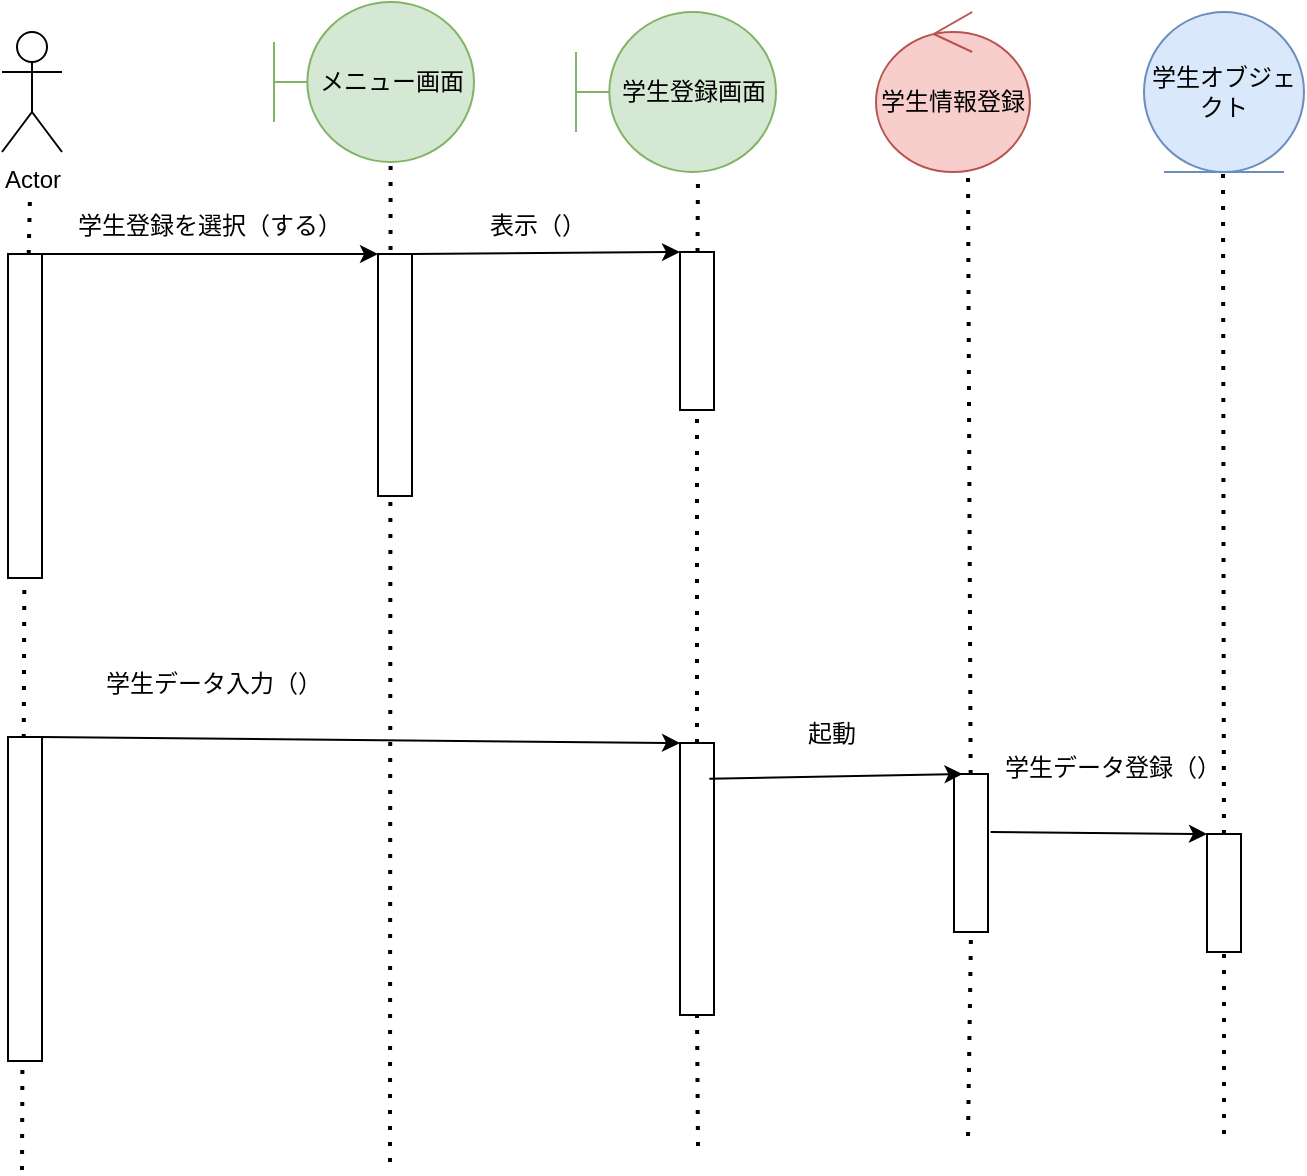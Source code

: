 <mxfile version="28.1.2">
  <diagram id="-HaWD-yV29sZ_Kb4N8Im" name="ページ1">
    <mxGraphModel dx="786" dy="516" grid="0" gridSize="10" guides="1" tooltips="1" connect="1" arrows="1" fold="1" page="1" pageScale="1" pageWidth="827" pageHeight="1169" math="0" shadow="0">
      <root>
        <mxCell id="0" />
        <mxCell id="1" parent="0" />
        <mxCell id="O7e_v-wIYK2P1H9KMyQ7-1" value="メニュー画面" style="shape=umlBoundary;whiteSpace=wrap;html=1;fillColor=#d5e8d4;strokeColor=#82b366;" vertex="1" parent="1">
          <mxGeometry x="191" y="369" width="100" height="80" as="geometry" />
        </mxCell>
        <mxCell id="O7e_v-wIYK2P1H9KMyQ7-2" value="学生登録画面" style="shape=umlBoundary;whiteSpace=wrap;html=1;fillColor=#d5e8d4;strokeColor=#82b366;" vertex="1" parent="1">
          <mxGeometry x="342" y="374" width="100" height="80" as="geometry" />
        </mxCell>
        <mxCell id="O7e_v-wIYK2P1H9KMyQ7-3" value="学生情報登録" style="ellipse;shape=umlControl;whiteSpace=wrap;html=1;fillColor=#f8cecc;strokeColor=#b85450;" vertex="1" parent="1">
          <mxGeometry x="492" y="374" width="77" height="80" as="geometry" />
        </mxCell>
        <mxCell id="O7e_v-wIYK2P1H9KMyQ7-4" value="学生オブジェクト" style="ellipse;shape=umlEntity;whiteSpace=wrap;html=1;fillColor=#dae8fc;strokeColor=#6c8ebf;" vertex="1" parent="1">
          <mxGeometry x="626" y="374" width="80" height="80" as="geometry" />
        </mxCell>
        <mxCell id="O7e_v-wIYK2P1H9KMyQ7-5" value="Actor" style="shape=umlActor;verticalLabelPosition=bottom;verticalAlign=top;html=1;" vertex="1" parent="1">
          <mxGeometry x="55" y="384" width="30" height="60" as="geometry" />
        </mxCell>
        <mxCell id="O7e_v-wIYK2P1H9KMyQ7-7" value="" style="endArrow=none;dashed=1;html=1;dashPattern=1 3;strokeWidth=2;rounded=0;entryX=0.603;entryY=0.987;entryDx=0;entryDy=0;entryPerimeter=0;" edge="1" parent="1" source="O7e_v-wIYK2P1H9KMyQ7-19">
          <mxGeometry width="50" height="50" relative="1" as="geometry">
            <mxPoint x="403" y="689" as="sourcePoint" />
            <mxPoint x="403" y="454" as="targetPoint" />
          </mxGeometry>
        </mxCell>
        <mxCell id="O7e_v-wIYK2P1H9KMyQ7-8" value="" style="endArrow=none;dashed=1;html=1;dashPattern=1 3;strokeWidth=2;rounded=0;entryX=0.603;entryY=0.987;entryDx=0;entryDy=0;entryPerimeter=0;" edge="1" parent="1" source="O7e_v-wIYK2P1H9KMyQ7-28">
          <mxGeometry width="50" height="50" relative="1" as="geometry">
            <mxPoint x="538" y="936" as="sourcePoint" />
            <mxPoint x="538" y="454" as="targetPoint" />
          </mxGeometry>
        </mxCell>
        <mxCell id="O7e_v-wIYK2P1H9KMyQ7-9" value="" style="endArrow=none;dashed=1;html=1;dashPattern=1 3;strokeWidth=2;rounded=0;entryX=0.603;entryY=0.987;entryDx=0;entryDy=0;entryPerimeter=0;" edge="1" parent="1" source="O7e_v-wIYK2P1H9KMyQ7-30">
          <mxGeometry width="50" height="50" relative="1" as="geometry">
            <mxPoint x="662" y="938" as="sourcePoint" />
            <mxPoint x="665.5" y="454" as="targetPoint" />
          </mxGeometry>
        </mxCell>
        <mxCell id="O7e_v-wIYK2P1H9KMyQ7-10" value="" style="endArrow=none;dashed=1;html=1;dashPattern=1 3;strokeWidth=2;rounded=0;" edge="1" parent="1" source="O7e_v-wIYK2P1H9KMyQ7-11">
          <mxGeometry width="50" height="50" relative="1" as="geometry">
            <mxPoint x="65" y="745" as="sourcePoint" />
            <mxPoint x="69" y="466" as="targetPoint" />
          </mxGeometry>
        </mxCell>
        <mxCell id="O7e_v-wIYK2P1H9KMyQ7-12" value="" style="endArrow=none;dashed=1;html=1;dashPattern=1 3;strokeWidth=2;rounded=0;" edge="1" parent="1" target="O7e_v-wIYK2P1H9KMyQ7-11">
          <mxGeometry width="50" height="50" relative="1" as="geometry">
            <mxPoint x="65" y="953" as="sourcePoint" />
            <mxPoint x="69" y="466" as="targetPoint" />
          </mxGeometry>
        </mxCell>
        <mxCell id="O7e_v-wIYK2P1H9KMyQ7-11" value="" style="rounded=0;whiteSpace=wrap;html=1;rotation=90;" vertex="1" parent="1">
          <mxGeometry x="-14.5" y="567.5" width="162" height="17" as="geometry" />
        </mxCell>
        <mxCell id="O7e_v-wIYK2P1H9KMyQ7-14" value="" style="endArrow=none;dashed=1;html=1;dashPattern=1 3;strokeWidth=2;rounded=0;entryX=0.583;entryY=0.996;entryDx=0;entryDy=0;entryPerimeter=0;" edge="1" parent="1" target="O7e_v-wIYK2P1H9KMyQ7-1">
          <mxGeometry width="50" height="50" relative="1" as="geometry">
            <mxPoint x="249" y="949" as="sourcePoint" />
            <mxPoint x="271.0" y="461.0" as="targetPoint" />
          </mxGeometry>
        </mxCell>
        <mxCell id="O7e_v-wIYK2P1H9KMyQ7-13" value="" style="rounded=0;whiteSpace=wrap;html=1;rotation=90;" vertex="1" parent="1">
          <mxGeometry x="191" y="547" width="121" height="17" as="geometry" />
        </mxCell>
        <mxCell id="O7e_v-wIYK2P1H9KMyQ7-16" value="" style="endArrow=classic;html=1;rounded=0;exitX=0;exitY=0;exitDx=0;exitDy=0;entryX=0;entryY=1;entryDx=0;entryDy=0;" edge="1" parent="1" source="O7e_v-wIYK2P1H9KMyQ7-11" target="O7e_v-wIYK2P1H9KMyQ7-13">
          <mxGeometry width="50" height="50" relative="1" as="geometry">
            <mxPoint x="380" y="581" as="sourcePoint" />
            <mxPoint x="236" y="515" as="targetPoint" />
          </mxGeometry>
        </mxCell>
        <mxCell id="O7e_v-wIYK2P1H9KMyQ7-17" value="学生登録を選択（する）" style="text;html=1;align=center;verticalAlign=middle;whiteSpace=wrap;rounded=0;" vertex="1" parent="1">
          <mxGeometry x="91" y="466" width="136" height="30" as="geometry" />
        </mxCell>
        <mxCell id="O7e_v-wIYK2P1H9KMyQ7-22" value="" style="endArrow=none;dashed=1;html=1;dashPattern=1 3;strokeWidth=2;rounded=0;entryX=1;entryY=0.5;entryDx=0;entryDy=0;" edge="1" parent="1" source="O7e_v-wIYK2P1H9KMyQ7-26" target="O7e_v-wIYK2P1H9KMyQ7-19">
          <mxGeometry width="50" height="50" relative="1" as="geometry">
            <mxPoint x="403" y="941" as="sourcePoint" />
            <mxPoint x="403" y="454" as="targetPoint" />
          </mxGeometry>
        </mxCell>
        <mxCell id="O7e_v-wIYK2P1H9KMyQ7-19" value="" style="rounded=0;whiteSpace=wrap;html=1;rotation=90;" vertex="1" parent="1">
          <mxGeometry x="363" y="525" width="79" height="17" as="geometry" />
        </mxCell>
        <mxCell id="O7e_v-wIYK2P1H9KMyQ7-23" value="" style="endArrow=classic;html=1;rounded=0;exitX=0;exitY=0;exitDx=0;exitDy=0;entryX=0;entryY=1;entryDx=0;entryDy=0;" edge="1" parent="1" source="O7e_v-wIYK2P1H9KMyQ7-13" target="O7e_v-wIYK2P1H9KMyQ7-19">
          <mxGeometry width="50" height="50" relative="1" as="geometry">
            <mxPoint x="380" y="581" as="sourcePoint" />
            <mxPoint x="430" y="531" as="targetPoint" />
          </mxGeometry>
        </mxCell>
        <mxCell id="O7e_v-wIYK2P1H9KMyQ7-24" value="表示（）" style="text;html=1;align=center;verticalAlign=middle;whiteSpace=wrap;rounded=0;" vertex="1" parent="1">
          <mxGeometry x="293" y="466" width="60" height="30" as="geometry" />
        </mxCell>
        <mxCell id="O7e_v-wIYK2P1H9KMyQ7-25" value="" style="rounded=0;whiteSpace=wrap;html=1;rotation=90;" vertex="1" parent="1">
          <mxGeometry x="-14.5" y="809" width="162" height="17" as="geometry" />
        </mxCell>
        <mxCell id="O7e_v-wIYK2P1H9KMyQ7-27" value="" style="endArrow=none;dashed=1;html=1;dashPattern=1 3;strokeWidth=2;rounded=0;entryX=1;entryY=0.5;entryDx=0;entryDy=0;" edge="1" parent="1" target="O7e_v-wIYK2P1H9KMyQ7-26">
          <mxGeometry width="50" height="50" relative="1" as="geometry">
            <mxPoint x="403" y="941" as="sourcePoint" />
            <mxPoint x="403" y="581" as="targetPoint" />
          </mxGeometry>
        </mxCell>
        <mxCell id="O7e_v-wIYK2P1H9KMyQ7-26" value="" style="rounded=0;whiteSpace=wrap;html=1;rotation=90;" vertex="1" parent="1">
          <mxGeometry x="334.5" y="799" width="136" height="17" as="geometry" />
        </mxCell>
        <mxCell id="O7e_v-wIYK2P1H9KMyQ7-29" value="" style="endArrow=none;dashed=1;html=1;dashPattern=1 3;strokeWidth=2;rounded=0;entryX=1;entryY=0.5;entryDx=0;entryDy=0;" edge="1" parent="1" target="O7e_v-wIYK2P1H9KMyQ7-28">
          <mxGeometry width="50" height="50" relative="1" as="geometry">
            <mxPoint x="538" y="936" as="sourcePoint" />
            <mxPoint x="538" y="454" as="targetPoint" />
          </mxGeometry>
        </mxCell>
        <mxCell id="O7e_v-wIYK2P1H9KMyQ7-28" value="" style="rounded=0;whiteSpace=wrap;html=1;rotation=90;" vertex="1" parent="1">
          <mxGeometry x="500" y="786" width="79" height="17" as="geometry" />
        </mxCell>
        <mxCell id="O7e_v-wIYK2P1H9KMyQ7-31" value="" style="endArrow=none;dashed=1;html=1;dashPattern=1 3;strokeWidth=2;rounded=0;entryX=1;entryY=0.5;entryDx=0;entryDy=0;" edge="1" parent="1" target="O7e_v-wIYK2P1H9KMyQ7-30">
          <mxGeometry width="50" height="50" relative="1" as="geometry">
            <mxPoint x="666" y="935" as="sourcePoint" />
            <mxPoint x="665.5" y="454" as="targetPoint" />
          </mxGeometry>
        </mxCell>
        <mxCell id="O7e_v-wIYK2P1H9KMyQ7-30" value="" style="rounded=0;whiteSpace=wrap;html=1;rotation=90;" vertex="1" parent="1">
          <mxGeometry x="636.5" y="806" width="59" height="17" as="geometry" />
        </mxCell>
        <mxCell id="O7e_v-wIYK2P1H9KMyQ7-32" value="" style="endArrow=classic;html=1;rounded=0;exitX=0;exitY=0;exitDx=0;exitDy=0;entryX=0;entryY=1;entryDx=0;entryDy=0;" edge="1" parent="1" source="O7e_v-wIYK2P1H9KMyQ7-25" target="O7e_v-wIYK2P1H9KMyQ7-26">
          <mxGeometry width="50" height="50" relative="1" as="geometry">
            <mxPoint x="367" y="781" as="sourcePoint" />
            <mxPoint x="417" y="731" as="targetPoint" />
          </mxGeometry>
        </mxCell>
        <mxCell id="O7e_v-wIYK2P1H9KMyQ7-33" value="" style="endArrow=classic;html=1;rounded=0;exitX=0.131;exitY=0.137;exitDx=0;exitDy=0;entryX=0;entryY=0.75;entryDx=0;entryDy=0;exitPerimeter=0;" edge="1" parent="1" source="O7e_v-wIYK2P1H9KMyQ7-26" target="O7e_v-wIYK2P1H9KMyQ7-28">
          <mxGeometry width="50" height="50" relative="1" as="geometry">
            <mxPoint x="412" y="757" as="sourcePoint" />
            <mxPoint x="731" y="760" as="targetPoint" />
          </mxGeometry>
        </mxCell>
        <mxCell id="O7e_v-wIYK2P1H9KMyQ7-34" value="" style="endArrow=classic;html=1;rounded=0;exitX=0.367;exitY=-0.078;exitDx=0;exitDy=0;entryX=0;entryY=1;entryDx=0;entryDy=0;exitPerimeter=0;" edge="1" parent="1" source="O7e_v-wIYK2P1H9KMyQ7-28" target="O7e_v-wIYK2P1H9KMyQ7-30">
          <mxGeometry width="50" height="50" relative="1" as="geometry">
            <mxPoint x="602" y="741" as="sourcePoint" />
            <mxPoint x="921" y="744" as="targetPoint" />
          </mxGeometry>
        </mxCell>
        <mxCell id="O7e_v-wIYK2P1H9KMyQ7-35" value="学生データ入力（）" style="text;html=1;align=center;verticalAlign=middle;whiteSpace=wrap;rounded=0;" vertex="1" parent="1">
          <mxGeometry x="85" y="694" width="152" height="32" as="geometry" />
        </mxCell>
        <mxCell id="O7e_v-wIYK2P1H9KMyQ7-36" value="起動" style="text;html=1;align=center;verticalAlign=middle;whiteSpace=wrap;rounded=0;" vertex="1" parent="1">
          <mxGeometry x="394" y="719" width="152" height="32" as="geometry" />
        </mxCell>
        <mxCell id="O7e_v-wIYK2P1H9KMyQ7-37" value="学生データ登録（）" style="text;html=1;align=center;verticalAlign=middle;whiteSpace=wrap;rounded=0;" vertex="1" parent="1">
          <mxGeometry x="544" y="736" width="133" height="32" as="geometry" />
        </mxCell>
      </root>
    </mxGraphModel>
  </diagram>
</mxfile>
